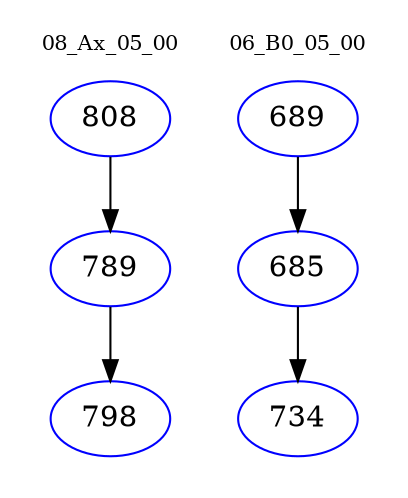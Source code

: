 digraph{
subgraph cluster_0 {
color = white
label = "08_Ax_05_00";
fontsize=10;
T0_808 [label="808", color="blue"]
T0_808 -> T0_789 [color="black"]
T0_789 [label="789", color="blue"]
T0_789 -> T0_798 [color="black"]
T0_798 [label="798", color="blue"]
}
subgraph cluster_1 {
color = white
label = "06_B0_05_00";
fontsize=10;
T1_689 [label="689", color="blue"]
T1_689 -> T1_685 [color="black"]
T1_685 [label="685", color="blue"]
T1_685 -> T1_734 [color="black"]
T1_734 [label="734", color="blue"]
}
}
